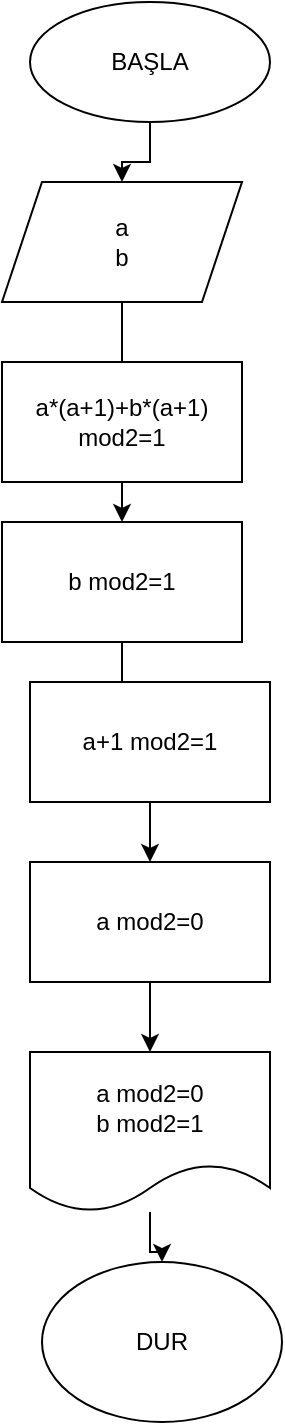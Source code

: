 <mxfile version="13.9.9" type="device"><diagram id="SyrbzPvpXewVDOMrgKi3" name="Sayfa -1"><mxGraphModel dx="852" dy="494" grid="1" gridSize="10" guides="1" tooltips="1" connect="1" arrows="1" fold="1" page="1" pageScale="1" pageWidth="827" pageHeight="1169" math="0" shadow="0"><root><mxCell id="0"/><mxCell id="1" parent="0"/><mxCell id="_slpZ6Ty9mM-4Nl3ASfs-1" value="" style="edgeStyle=orthogonalEdgeStyle;rounded=0;orthogonalLoop=1;jettySize=auto;html=1;" edge="1" parent="1" source="ZdxF35WsAkryzKJCuAAC-1" target="ZdxF35WsAkryzKJCuAAC-2"><mxGeometry relative="1" as="geometry"/></mxCell><mxCell id="ZdxF35WsAkryzKJCuAAC-1" value="BAŞLA" style="ellipse;whiteSpace=wrap;html=1;" parent="1" vertex="1"><mxGeometry x="294" y="20" width="120" height="60" as="geometry"/></mxCell><mxCell id="_slpZ6Ty9mM-4Nl3ASfs-2" value="" style="edgeStyle=orthogonalEdgeStyle;rounded=0;orthogonalLoop=1;jettySize=auto;html=1;" edge="1" parent="1" source="ZdxF35WsAkryzKJCuAAC-2" target="ZdxF35WsAkryzKJCuAAC-5"><mxGeometry relative="1" as="geometry"/></mxCell><mxCell id="ZdxF35WsAkryzKJCuAAC-2" value="a&lt;br&gt;b&lt;br&gt;" style="shape=parallelogram;perimeter=parallelogramPerimeter;whiteSpace=wrap;html=1;fixedSize=1;" parent="1" vertex="1"><mxGeometry x="280" y="110" width="120" height="60" as="geometry"/></mxCell><mxCell id="ZdxF35WsAkryzKJCuAAC-4" value="a*(a+1)+b*(a+1) mod2=1" style="rounded=0;whiteSpace=wrap;html=1;" parent="1" vertex="1"><mxGeometry x="280" y="200" width="120" height="60" as="geometry"/></mxCell><mxCell id="_slpZ6Ty9mM-4Nl3ASfs-3" value="" style="edgeStyle=orthogonalEdgeStyle;rounded=0;orthogonalLoop=1;jettySize=auto;html=1;" edge="1" parent="1" source="ZdxF35WsAkryzKJCuAAC-5" target="ZdxF35WsAkryzKJCuAAC-7"><mxGeometry relative="1" as="geometry"/></mxCell><mxCell id="ZdxF35WsAkryzKJCuAAC-5" value="b mod2=1" style="rounded=0;whiteSpace=wrap;html=1;" parent="1" vertex="1"><mxGeometry x="280" y="280" width="120" height="60" as="geometry"/></mxCell><mxCell id="ZdxF35WsAkryzKJCuAAC-6" value="a+1 mod2=1" style="rounded=0;whiteSpace=wrap;html=1;" parent="1" vertex="1"><mxGeometry x="294" y="360" width="120" height="60" as="geometry"/></mxCell><mxCell id="_slpZ6Ty9mM-4Nl3ASfs-4" value="" style="edgeStyle=orthogonalEdgeStyle;rounded=0;orthogonalLoop=1;jettySize=auto;html=1;" edge="1" parent="1" source="ZdxF35WsAkryzKJCuAAC-7" target="ZdxF35WsAkryzKJCuAAC-8"><mxGeometry relative="1" as="geometry"/></mxCell><mxCell id="ZdxF35WsAkryzKJCuAAC-7" value="a mod2=0" style="rounded=0;whiteSpace=wrap;html=1;" parent="1" vertex="1"><mxGeometry x="294" y="450" width="120" height="60" as="geometry"/></mxCell><mxCell id="_slpZ6Ty9mM-4Nl3ASfs-5" value="" style="edgeStyle=orthogonalEdgeStyle;rounded=0;orthogonalLoop=1;jettySize=auto;html=1;" edge="1" parent="1" source="ZdxF35WsAkryzKJCuAAC-8" target="ZdxF35WsAkryzKJCuAAC-9"><mxGeometry relative="1" as="geometry"/></mxCell><mxCell id="ZdxF35WsAkryzKJCuAAC-8" value="a mod2=0&lt;br&gt;b mod2=1" style="shape=document;whiteSpace=wrap;html=1;boundedLbl=1;" parent="1" vertex="1"><mxGeometry x="294" y="545" width="120" height="80" as="geometry"/></mxCell><mxCell id="ZdxF35WsAkryzKJCuAAC-9" value="DUR" style="ellipse;whiteSpace=wrap;html=1;" parent="1" vertex="1"><mxGeometry x="300" y="650" width="120" height="80" as="geometry"/></mxCell></root></mxGraphModel></diagram></mxfile>